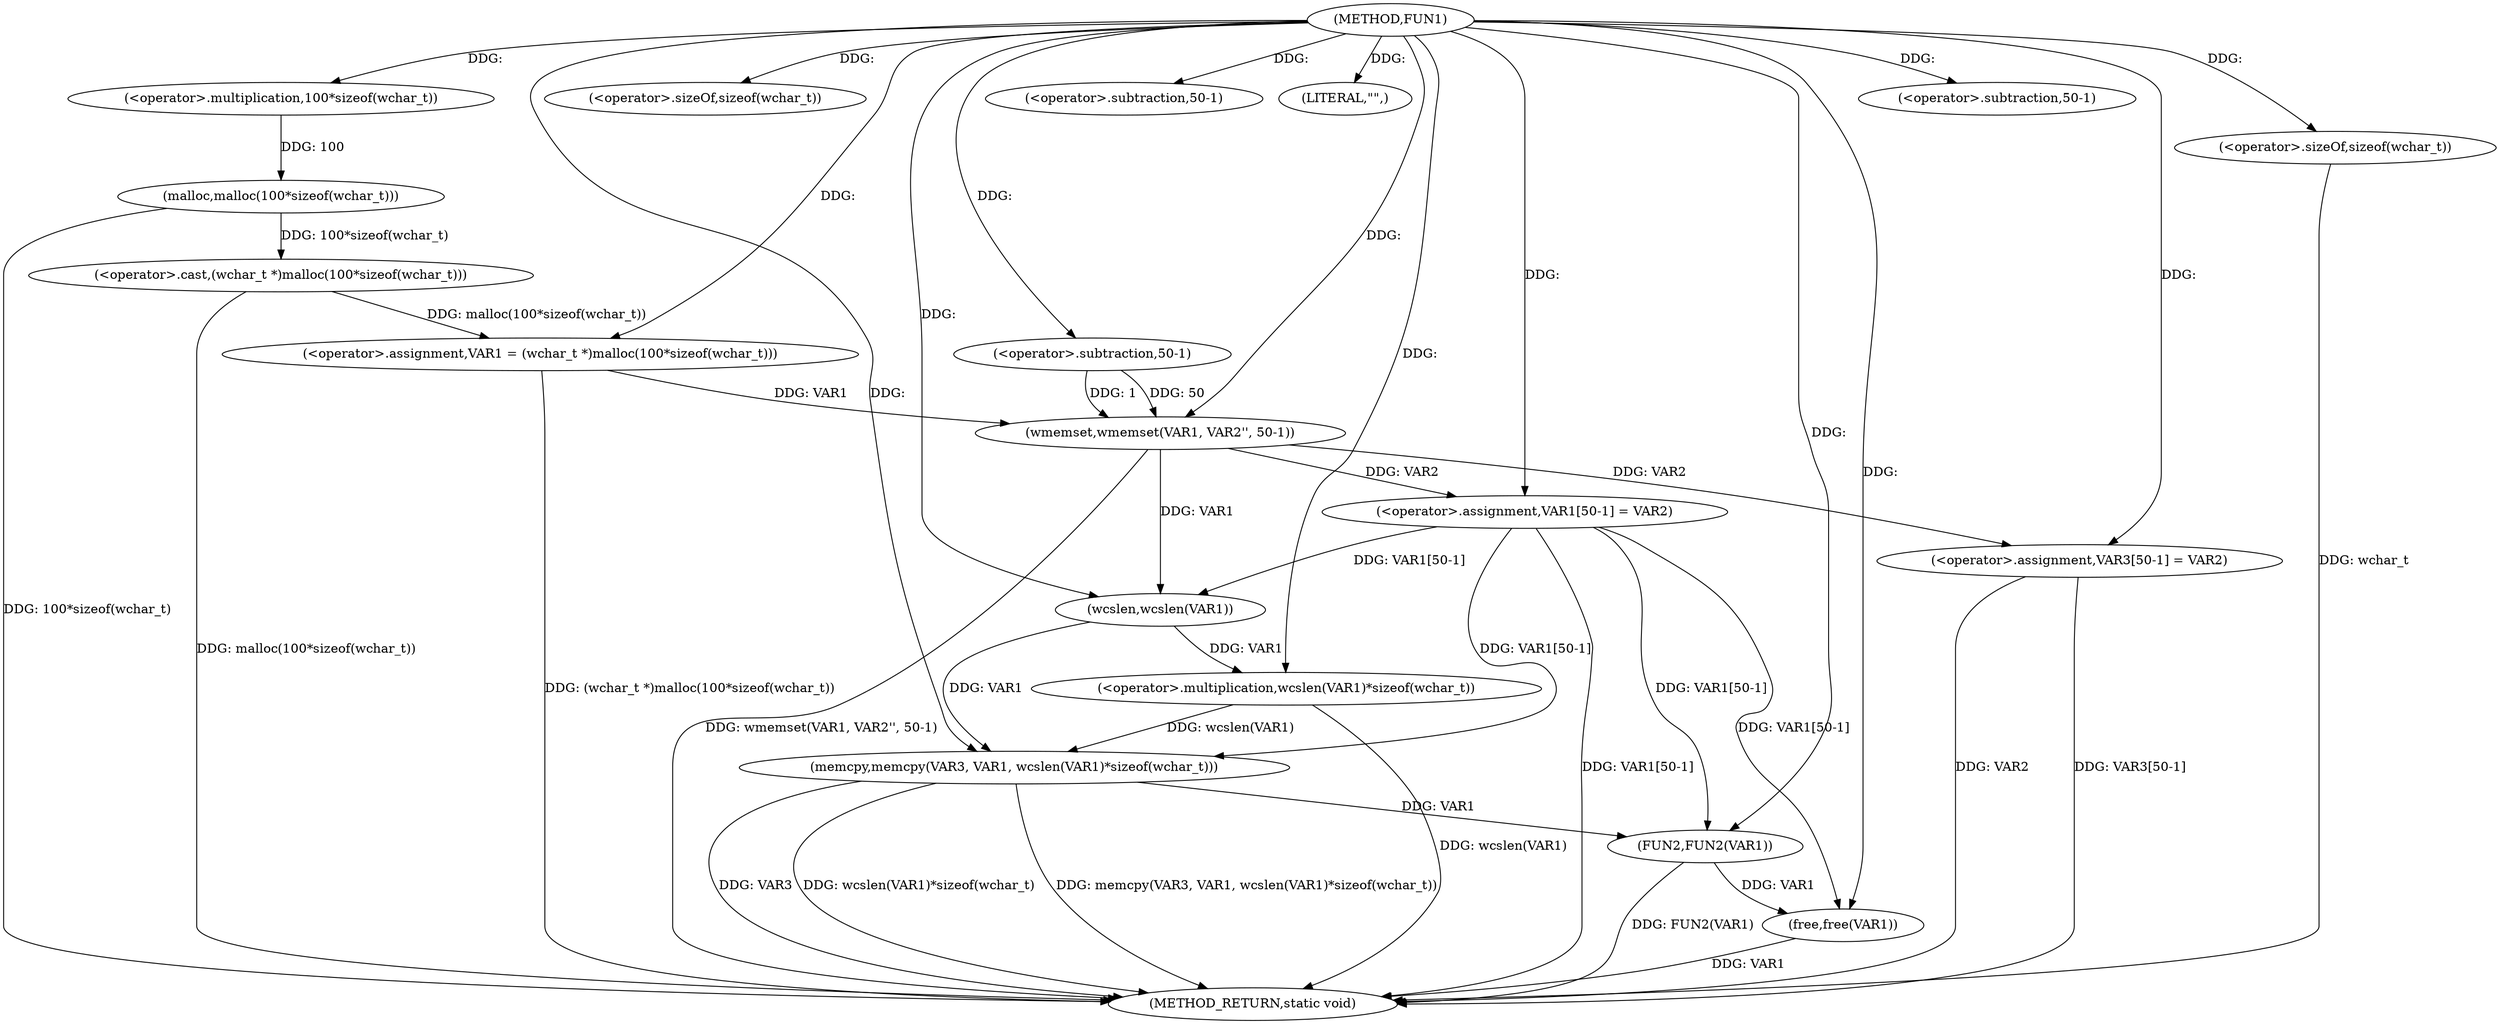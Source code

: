 digraph FUN1 {  
"1000100" [label = "(METHOD,FUN1)" ]
"1000146" [label = "(METHOD_RETURN,static void)" ]
"1000103" [label = "(<operator>.assignment,VAR1 = (wchar_t *)malloc(100*sizeof(wchar_t)))" ]
"1000105" [label = "(<operator>.cast,(wchar_t *)malloc(100*sizeof(wchar_t)))" ]
"1000107" [label = "(malloc,malloc(100*sizeof(wchar_t)))" ]
"1000108" [label = "(<operator>.multiplication,100*sizeof(wchar_t))" ]
"1000110" [label = "(<operator>.sizeOf,sizeof(wchar_t))" ]
"1000112" [label = "(wmemset,wmemset(VAR1, VAR2'', 50-1))" ]
"1000115" [label = "(<operator>.subtraction,50-1)" ]
"1000118" [label = "(<operator>.assignment,VAR1[50-1] = VAR2)" ]
"1000121" [label = "(<operator>.subtraction,50-1)" ]
"1000126" [label = "(LITERAL,\"\",)" ]
"1000127" [label = "(memcpy,memcpy(VAR3, VAR1, wcslen(VAR1)*sizeof(wchar_t)))" ]
"1000130" [label = "(<operator>.multiplication,wcslen(VAR1)*sizeof(wchar_t))" ]
"1000131" [label = "(wcslen,wcslen(VAR1))" ]
"1000133" [label = "(<operator>.sizeOf,sizeof(wchar_t))" ]
"1000135" [label = "(<operator>.assignment,VAR3[50-1] = VAR2)" ]
"1000138" [label = "(<operator>.subtraction,50-1)" ]
"1000142" [label = "(FUN2,FUN2(VAR1))" ]
"1000144" [label = "(free,free(VAR1))" ]
  "1000127" -> "1000146"  [ label = "DDG: wcslen(VAR1)*sizeof(wchar_t)"] 
  "1000142" -> "1000146"  [ label = "DDG: FUN2(VAR1)"] 
  "1000107" -> "1000146"  [ label = "DDG: 100*sizeof(wchar_t)"] 
  "1000105" -> "1000146"  [ label = "DDG: malloc(100*sizeof(wchar_t))"] 
  "1000103" -> "1000146"  [ label = "DDG: (wchar_t *)malloc(100*sizeof(wchar_t))"] 
  "1000135" -> "1000146"  [ label = "DDG: VAR2"] 
  "1000127" -> "1000146"  [ label = "DDG: memcpy(VAR3, VAR1, wcslen(VAR1)*sizeof(wchar_t))"] 
  "1000118" -> "1000146"  [ label = "DDG: VAR1[50-1]"] 
  "1000130" -> "1000146"  [ label = "DDG: wcslen(VAR1)"] 
  "1000133" -> "1000146"  [ label = "DDG: wchar_t"] 
  "1000112" -> "1000146"  [ label = "DDG: wmemset(VAR1, VAR2'', 50-1)"] 
  "1000135" -> "1000146"  [ label = "DDG: VAR3[50-1]"] 
  "1000144" -> "1000146"  [ label = "DDG: VAR1"] 
  "1000127" -> "1000146"  [ label = "DDG: VAR3"] 
  "1000105" -> "1000103"  [ label = "DDG: malloc(100*sizeof(wchar_t))"] 
  "1000100" -> "1000103"  [ label = "DDG: "] 
  "1000107" -> "1000105"  [ label = "DDG: 100*sizeof(wchar_t)"] 
  "1000108" -> "1000107"  [ label = "DDG: 100"] 
  "1000100" -> "1000108"  [ label = "DDG: "] 
  "1000100" -> "1000110"  [ label = "DDG: "] 
  "1000103" -> "1000112"  [ label = "DDG: VAR1"] 
  "1000100" -> "1000112"  [ label = "DDG: "] 
  "1000115" -> "1000112"  [ label = "DDG: 50"] 
  "1000115" -> "1000112"  [ label = "DDG: 1"] 
  "1000100" -> "1000115"  [ label = "DDG: "] 
  "1000112" -> "1000118"  [ label = "DDG: VAR2"] 
  "1000100" -> "1000118"  [ label = "DDG: "] 
  "1000100" -> "1000121"  [ label = "DDG: "] 
  "1000100" -> "1000126"  [ label = "DDG: "] 
  "1000100" -> "1000127"  [ label = "DDG: "] 
  "1000131" -> "1000127"  [ label = "DDG: VAR1"] 
  "1000118" -> "1000127"  [ label = "DDG: VAR1[50-1]"] 
  "1000130" -> "1000127"  [ label = "DDG: wcslen(VAR1)"] 
  "1000131" -> "1000130"  [ label = "DDG: VAR1"] 
  "1000112" -> "1000131"  [ label = "DDG: VAR1"] 
  "1000118" -> "1000131"  [ label = "DDG: VAR1[50-1]"] 
  "1000100" -> "1000131"  [ label = "DDG: "] 
  "1000100" -> "1000130"  [ label = "DDG: "] 
  "1000100" -> "1000133"  [ label = "DDG: "] 
  "1000100" -> "1000135"  [ label = "DDG: "] 
  "1000112" -> "1000135"  [ label = "DDG: VAR2"] 
  "1000100" -> "1000138"  [ label = "DDG: "] 
  "1000127" -> "1000142"  [ label = "DDG: VAR1"] 
  "1000118" -> "1000142"  [ label = "DDG: VAR1[50-1]"] 
  "1000100" -> "1000142"  [ label = "DDG: "] 
  "1000142" -> "1000144"  [ label = "DDG: VAR1"] 
  "1000118" -> "1000144"  [ label = "DDG: VAR1[50-1]"] 
  "1000100" -> "1000144"  [ label = "DDG: "] 
}
